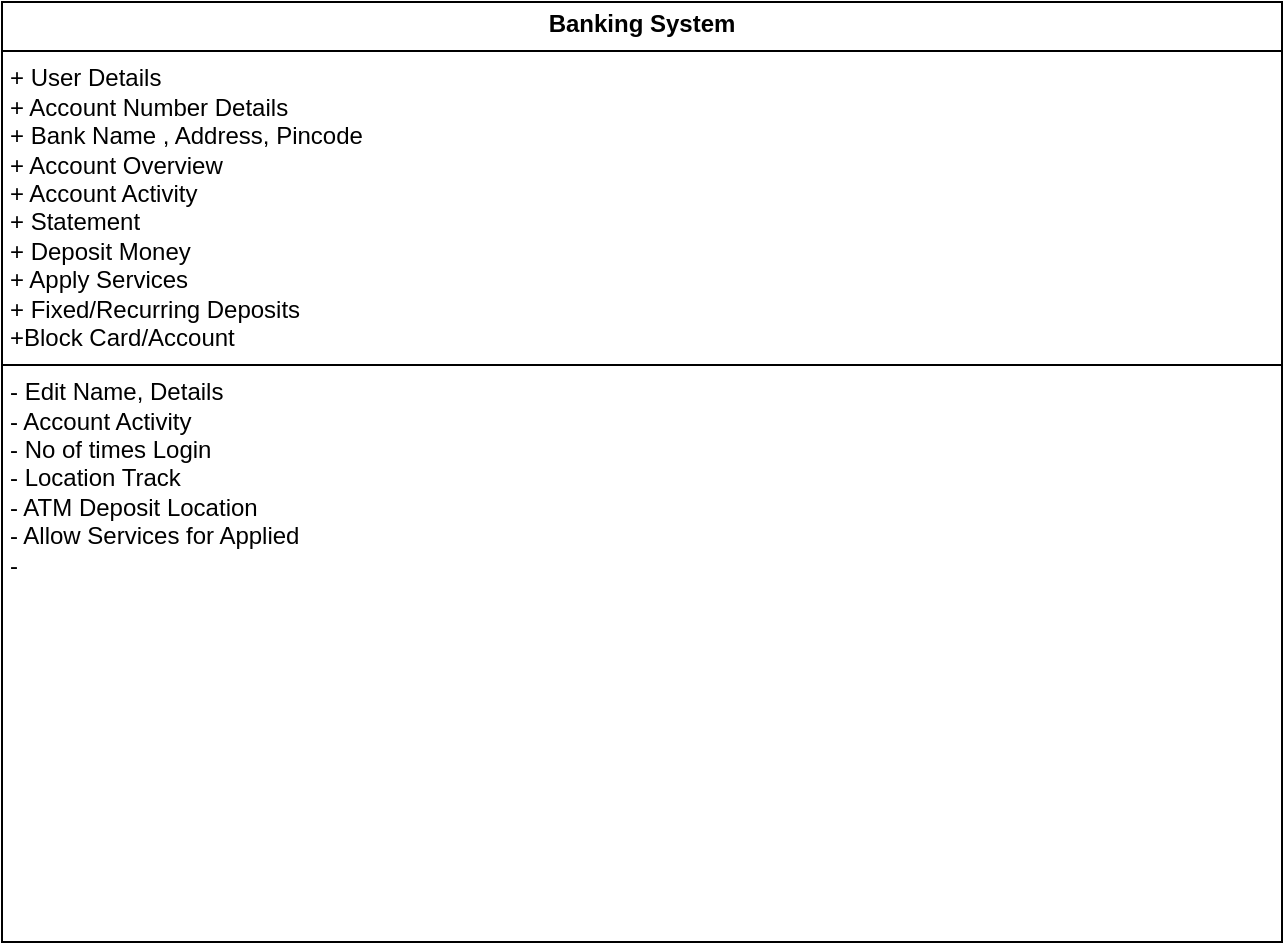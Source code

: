 <mxfile version="24.0.2" type="github">
  <diagram name="Page-1" id="n7SFUYMtANJHzgtU_Q9n">
    <mxGraphModel dx="1426" dy="751" grid="1" gridSize="10" guides="1" tooltips="1" connect="1" arrows="1" fold="1" page="1" pageScale="1" pageWidth="850" pageHeight="1100" math="0" shadow="0">
      <root>
        <mxCell id="0" />
        <mxCell id="1" parent="0" />
        <mxCell id="ZBHqED-SS86oQqxG4_Ix-1" value="&lt;p style=&quot;margin:0px;margin-top:4px;text-align:center;&quot;&gt;&lt;b&gt;Banking System&lt;/b&gt;&lt;/p&gt;&lt;hr size=&quot;1&quot; style=&quot;border-style:solid;&quot;&gt;&lt;p style=&quot;margin:0px;margin-left:4px;&quot;&gt;+ User Details&lt;/p&gt;&lt;p style=&quot;margin:0px;margin-left:4px;&quot;&gt;+ Account Number Details&lt;/p&gt;&lt;p style=&quot;margin:0px;margin-left:4px;&quot;&gt;+ Bank Name , Address, Pincode&lt;/p&gt;&lt;p style=&quot;margin:0px;margin-left:4px;&quot;&gt;+ Account Overview&lt;/p&gt;&lt;p style=&quot;margin:0px;margin-left:4px;&quot;&gt;+ Account Activity&lt;/p&gt;&lt;p style=&quot;margin:0px;margin-left:4px;&quot;&gt;+ Statement&lt;br&gt;+ Deposit Money&lt;/p&gt;&lt;p style=&quot;margin:0px;margin-left:4px;&quot;&gt;+ Apply Services&lt;/p&gt;&lt;p style=&quot;margin:0px;margin-left:4px;&quot;&gt;+ Fixed/Recurring Deposits&lt;/p&gt;&lt;p style=&quot;margin:0px;margin-left:4px;&quot;&gt;+Block Card/Account&amp;nbsp;&lt;/p&gt;&lt;hr size=&quot;1&quot; style=&quot;border-style:solid;&quot;&gt;&lt;p style=&quot;margin:0px;margin-left:4px;&quot;&gt;- Edit Name, Details&lt;/p&gt;&lt;p style=&quot;margin:0px;margin-left:4px;&quot;&gt;- Account Activity&lt;/p&gt;&lt;p style=&quot;margin:0px;margin-left:4px;&quot;&gt;- No of times Login&lt;/p&gt;&lt;p style=&quot;margin:0px;margin-left:4px;&quot;&gt;- Location Track&lt;/p&gt;&lt;p style=&quot;margin:0px;margin-left:4px;&quot;&gt;- ATM Deposit Location&lt;/p&gt;&lt;p style=&quot;margin:0px;margin-left:4px;&quot;&gt;- Allow Services for Applied&lt;/p&gt;&lt;p style=&quot;margin:0px;margin-left:4px;&quot;&gt;-&amp;nbsp;&lt;/p&gt;" style="verticalAlign=top;align=left;overflow=fill;html=1;whiteSpace=wrap;" vertex="1" parent="1">
          <mxGeometry x="90" y="100" width="640" height="470" as="geometry" />
        </mxCell>
      </root>
    </mxGraphModel>
  </diagram>
</mxfile>
